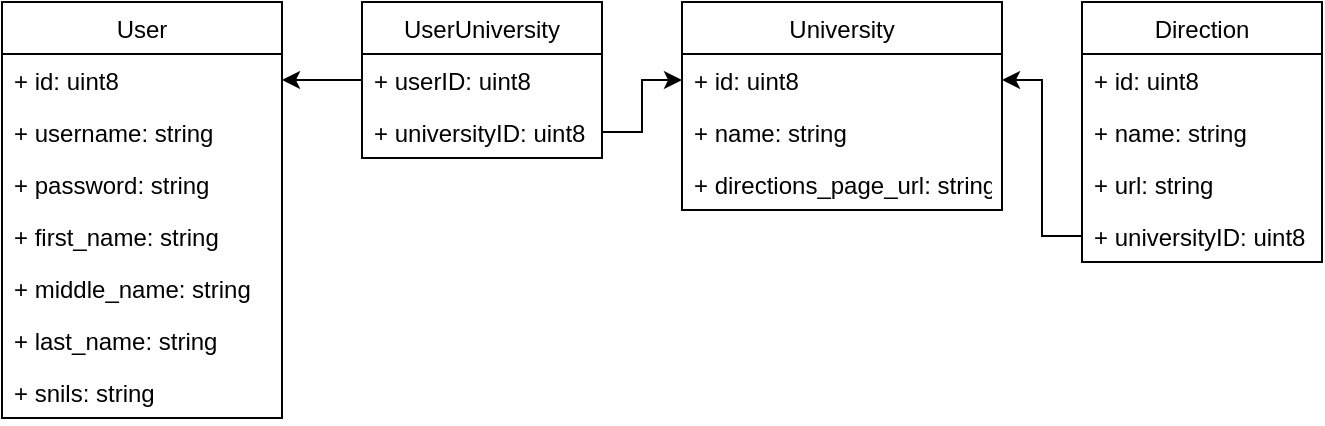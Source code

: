 <mxfile version="14.6.13" type="device"><diagram id="sRpT-F_knRIbylOG0-hX" name="Page-1"><mxGraphModel dx="1146" dy="563" grid="1" gridSize="10" guides="1" tooltips="1" connect="1" arrows="1" fold="1" page="1" pageScale="1" pageWidth="3300" pageHeight="4681" math="0" shadow="0"><root><mxCell id="0"/><mxCell id="1" parent="0"/><mxCell id="nETrFTn-h6Cdf3GmTmFr-1" value="User" style="swimlane;fontStyle=0;childLayout=stackLayout;horizontal=1;startSize=26;fillColor=none;horizontalStack=0;resizeParent=1;resizeParentMax=0;resizeLast=0;collapsible=1;marginBottom=0;" parent="1" vertex="1"><mxGeometry x="260" y="380" width="140" height="208" as="geometry"/></mxCell><mxCell id="nETrFTn-h6Cdf3GmTmFr-2" value="+ id: uint8" style="text;strokeColor=none;fillColor=none;align=left;verticalAlign=top;spacingLeft=4;spacingRight=4;overflow=hidden;rotatable=0;points=[[0,0.5],[1,0.5]];portConstraint=eastwest;" parent="nETrFTn-h6Cdf3GmTmFr-1" vertex="1"><mxGeometry y="26" width="140" height="26" as="geometry"/></mxCell><mxCell id="nETrFTn-h6Cdf3GmTmFr-3" value="+ username: string" style="text;strokeColor=none;fillColor=none;align=left;verticalAlign=top;spacingLeft=4;spacingRight=4;overflow=hidden;rotatable=0;points=[[0,0.5],[1,0.5]];portConstraint=eastwest;" parent="nETrFTn-h6Cdf3GmTmFr-1" vertex="1"><mxGeometry y="52" width="140" height="26" as="geometry"/></mxCell><mxCell id="nETrFTn-h6Cdf3GmTmFr-8" value="+ password: string&#10;" style="text;strokeColor=none;fillColor=none;align=left;verticalAlign=top;spacingLeft=4;spacingRight=4;overflow=hidden;rotatable=0;points=[[0,0.5],[1,0.5]];portConstraint=eastwest;" parent="nETrFTn-h6Cdf3GmTmFr-1" vertex="1"><mxGeometry y="78" width="140" height="26" as="geometry"/></mxCell><mxCell id="nETrFTn-h6Cdf3GmTmFr-4" value="+ first_name: string&#10;" style="text;strokeColor=none;fillColor=none;align=left;verticalAlign=top;spacingLeft=4;spacingRight=4;overflow=hidden;rotatable=0;points=[[0,0.5],[1,0.5]];portConstraint=eastwest;" parent="nETrFTn-h6Cdf3GmTmFr-1" vertex="1"><mxGeometry y="104" width="140" height="26" as="geometry"/></mxCell><mxCell id="nETrFTn-h6Cdf3GmTmFr-5" value="+ middle_name: string&#10;" style="text;strokeColor=none;fillColor=none;align=left;verticalAlign=top;spacingLeft=4;spacingRight=4;overflow=hidden;rotatable=0;points=[[0,0.5],[1,0.5]];portConstraint=eastwest;" parent="nETrFTn-h6Cdf3GmTmFr-1" vertex="1"><mxGeometry y="130" width="140" height="26" as="geometry"/></mxCell><mxCell id="nETrFTn-h6Cdf3GmTmFr-7" value="+ last_name: string&#10;" style="text;strokeColor=none;fillColor=none;align=left;verticalAlign=top;spacingLeft=4;spacingRight=4;overflow=hidden;rotatable=0;points=[[0,0.5],[1,0.5]];portConstraint=eastwest;" parent="nETrFTn-h6Cdf3GmTmFr-1" vertex="1"><mxGeometry y="156" width="140" height="26" as="geometry"/></mxCell><mxCell id="nETrFTn-h6Cdf3GmTmFr-6" value="+ snils: string&#10;" style="text;strokeColor=none;fillColor=none;align=left;verticalAlign=top;spacingLeft=4;spacingRight=4;overflow=hidden;rotatable=0;points=[[0,0.5],[1,0.5]];portConstraint=eastwest;" parent="nETrFTn-h6Cdf3GmTmFr-1" vertex="1"><mxGeometry y="182" width="140" height="26" as="geometry"/></mxCell><mxCell id="nETrFTn-h6Cdf3GmTmFr-9" value="UserUniversity" style="swimlane;fontStyle=0;childLayout=stackLayout;horizontal=1;startSize=26;fillColor=none;horizontalStack=0;resizeParent=1;resizeParentMax=0;resizeLast=0;collapsible=1;marginBottom=0;" parent="1" vertex="1"><mxGeometry x="440" y="380" width="120" height="78" as="geometry"/></mxCell><mxCell id="nETrFTn-h6Cdf3GmTmFr-10" value="+ userID: uint8" style="text;strokeColor=none;fillColor=none;align=left;verticalAlign=top;spacingLeft=4;spacingRight=4;overflow=hidden;rotatable=0;points=[[0,0.5],[1,0.5]];portConstraint=eastwest;" parent="nETrFTn-h6Cdf3GmTmFr-9" vertex="1"><mxGeometry y="26" width="120" height="26" as="geometry"/></mxCell><mxCell id="nETrFTn-h6Cdf3GmTmFr-11" value="+ universityID: uint8" style="text;strokeColor=none;fillColor=none;align=left;verticalAlign=top;spacingLeft=4;spacingRight=4;overflow=hidden;rotatable=0;points=[[0,0.5],[1,0.5]];portConstraint=eastwest;" parent="nETrFTn-h6Cdf3GmTmFr-9" vertex="1"><mxGeometry y="52" width="120" height="26" as="geometry"/></mxCell><mxCell id="nETrFTn-h6Cdf3GmTmFr-13" value="University" style="swimlane;fontStyle=0;childLayout=stackLayout;horizontal=1;startSize=26;fillColor=none;horizontalStack=0;resizeParent=1;resizeParentMax=0;resizeLast=0;collapsible=1;marginBottom=0;" parent="1" vertex="1"><mxGeometry x="600" y="380" width="160" height="104" as="geometry"/></mxCell><mxCell id="nETrFTn-h6Cdf3GmTmFr-14" value="+ id: uint8" style="text;strokeColor=none;fillColor=none;align=left;verticalAlign=top;spacingLeft=4;spacingRight=4;overflow=hidden;rotatable=0;points=[[0,0.5],[1,0.5]];portConstraint=eastwest;" parent="nETrFTn-h6Cdf3GmTmFr-13" vertex="1"><mxGeometry y="26" width="160" height="26" as="geometry"/></mxCell><mxCell id="nETrFTn-h6Cdf3GmTmFr-15" value="+ name: string" style="text;strokeColor=none;fillColor=none;align=left;verticalAlign=top;spacingLeft=4;spacingRight=4;overflow=hidden;rotatable=0;points=[[0,0.5],[1,0.5]];portConstraint=eastwest;" parent="nETrFTn-h6Cdf3GmTmFr-13" vertex="1"><mxGeometry y="52" width="160" height="26" as="geometry"/></mxCell><mxCell id="nETrFTn-h6Cdf3GmTmFr-16" value="+ directions_page_url: string " style="text;strokeColor=none;fillColor=none;align=left;verticalAlign=top;spacingLeft=4;spacingRight=4;overflow=hidden;rotatable=0;points=[[0,0.5],[1,0.5]];portConstraint=eastwest;" parent="nETrFTn-h6Cdf3GmTmFr-13" vertex="1"><mxGeometry y="78" width="160" height="26" as="geometry"/></mxCell><mxCell id="nETrFTn-h6Cdf3GmTmFr-17" style="edgeStyle=orthogonalEdgeStyle;rounded=0;orthogonalLoop=1;jettySize=auto;html=1;entryX=0;entryY=0.5;entryDx=0;entryDy=0;" parent="1" source="nETrFTn-h6Cdf3GmTmFr-11" target="nETrFTn-h6Cdf3GmTmFr-14" edge="1"><mxGeometry relative="1" as="geometry"/></mxCell><mxCell id="nETrFTn-h6Cdf3GmTmFr-19" style="edgeStyle=orthogonalEdgeStyle;rounded=0;orthogonalLoop=1;jettySize=auto;html=1;" parent="1" source="nETrFTn-h6Cdf3GmTmFr-10" target="nETrFTn-h6Cdf3GmTmFr-2" edge="1"><mxGeometry relative="1" as="geometry"/></mxCell><mxCell id="nETrFTn-h6Cdf3GmTmFr-20" value="Direction" style="swimlane;fontStyle=0;childLayout=stackLayout;horizontal=1;startSize=26;fillColor=none;horizontalStack=0;resizeParent=1;resizeParentMax=0;resizeLast=0;collapsible=1;marginBottom=0;" parent="1" vertex="1"><mxGeometry x="800" y="380" width="120" height="130" as="geometry"/></mxCell><mxCell id="nETrFTn-h6Cdf3GmTmFr-21" value="+ id: uint8" style="text;strokeColor=none;fillColor=none;align=left;verticalAlign=top;spacingLeft=4;spacingRight=4;overflow=hidden;rotatable=0;points=[[0,0.5],[1,0.5]];portConstraint=eastwest;" parent="nETrFTn-h6Cdf3GmTmFr-20" vertex="1"><mxGeometry y="26" width="120" height="26" as="geometry"/></mxCell><mxCell id="nETrFTn-h6Cdf3GmTmFr-22" value="+ name: string" style="text;strokeColor=none;fillColor=none;align=left;verticalAlign=top;spacingLeft=4;spacingRight=4;overflow=hidden;rotatable=0;points=[[0,0.5],[1,0.5]];portConstraint=eastwest;" parent="nETrFTn-h6Cdf3GmTmFr-20" vertex="1"><mxGeometry y="52" width="120" height="26" as="geometry"/></mxCell><mxCell id="nETrFTn-h6Cdf3GmTmFr-23" value="+ url: string " style="text;strokeColor=none;fillColor=none;align=left;verticalAlign=top;spacingLeft=4;spacingRight=4;overflow=hidden;rotatable=0;points=[[0,0.5],[1,0.5]];portConstraint=eastwest;" parent="nETrFTn-h6Cdf3GmTmFr-20" vertex="1"><mxGeometry y="78" width="120" height="26" as="geometry"/></mxCell><mxCell id="nETrFTn-h6Cdf3GmTmFr-29" value="+ universityID: uint8" style="text;strokeColor=none;fillColor=none;align=left;verticalAlign=top;spacingLeft=4;spacingRight=4;overflow=hidden;rotatable=0;points=[[0,0.5],[1,0.5]];portConstraint=eastwest;" parent="nETrFTn-h6Cdf3GmTmFr-20" vertex="1"><mxGeometry y="104" width="120" height="26" as="geometry"/></mxCell><mxCell id="nETrFTn-h6Cdf3GmTmFr-31" style="edgeStyle=orthogonalEdgeStyle;rounded=0;orthogonalLoop=1;jettySize=auto;html=1;" parent="1" source="nETrFTn-h6Cdf3GmTmFr-29" target="nETrFTn-h6Cdf3GmTmFr-14" edge="1"><mxGeometry relative="1" as="geometry"/></mxCell></root></mxGraphModel></diagram></mxfile>